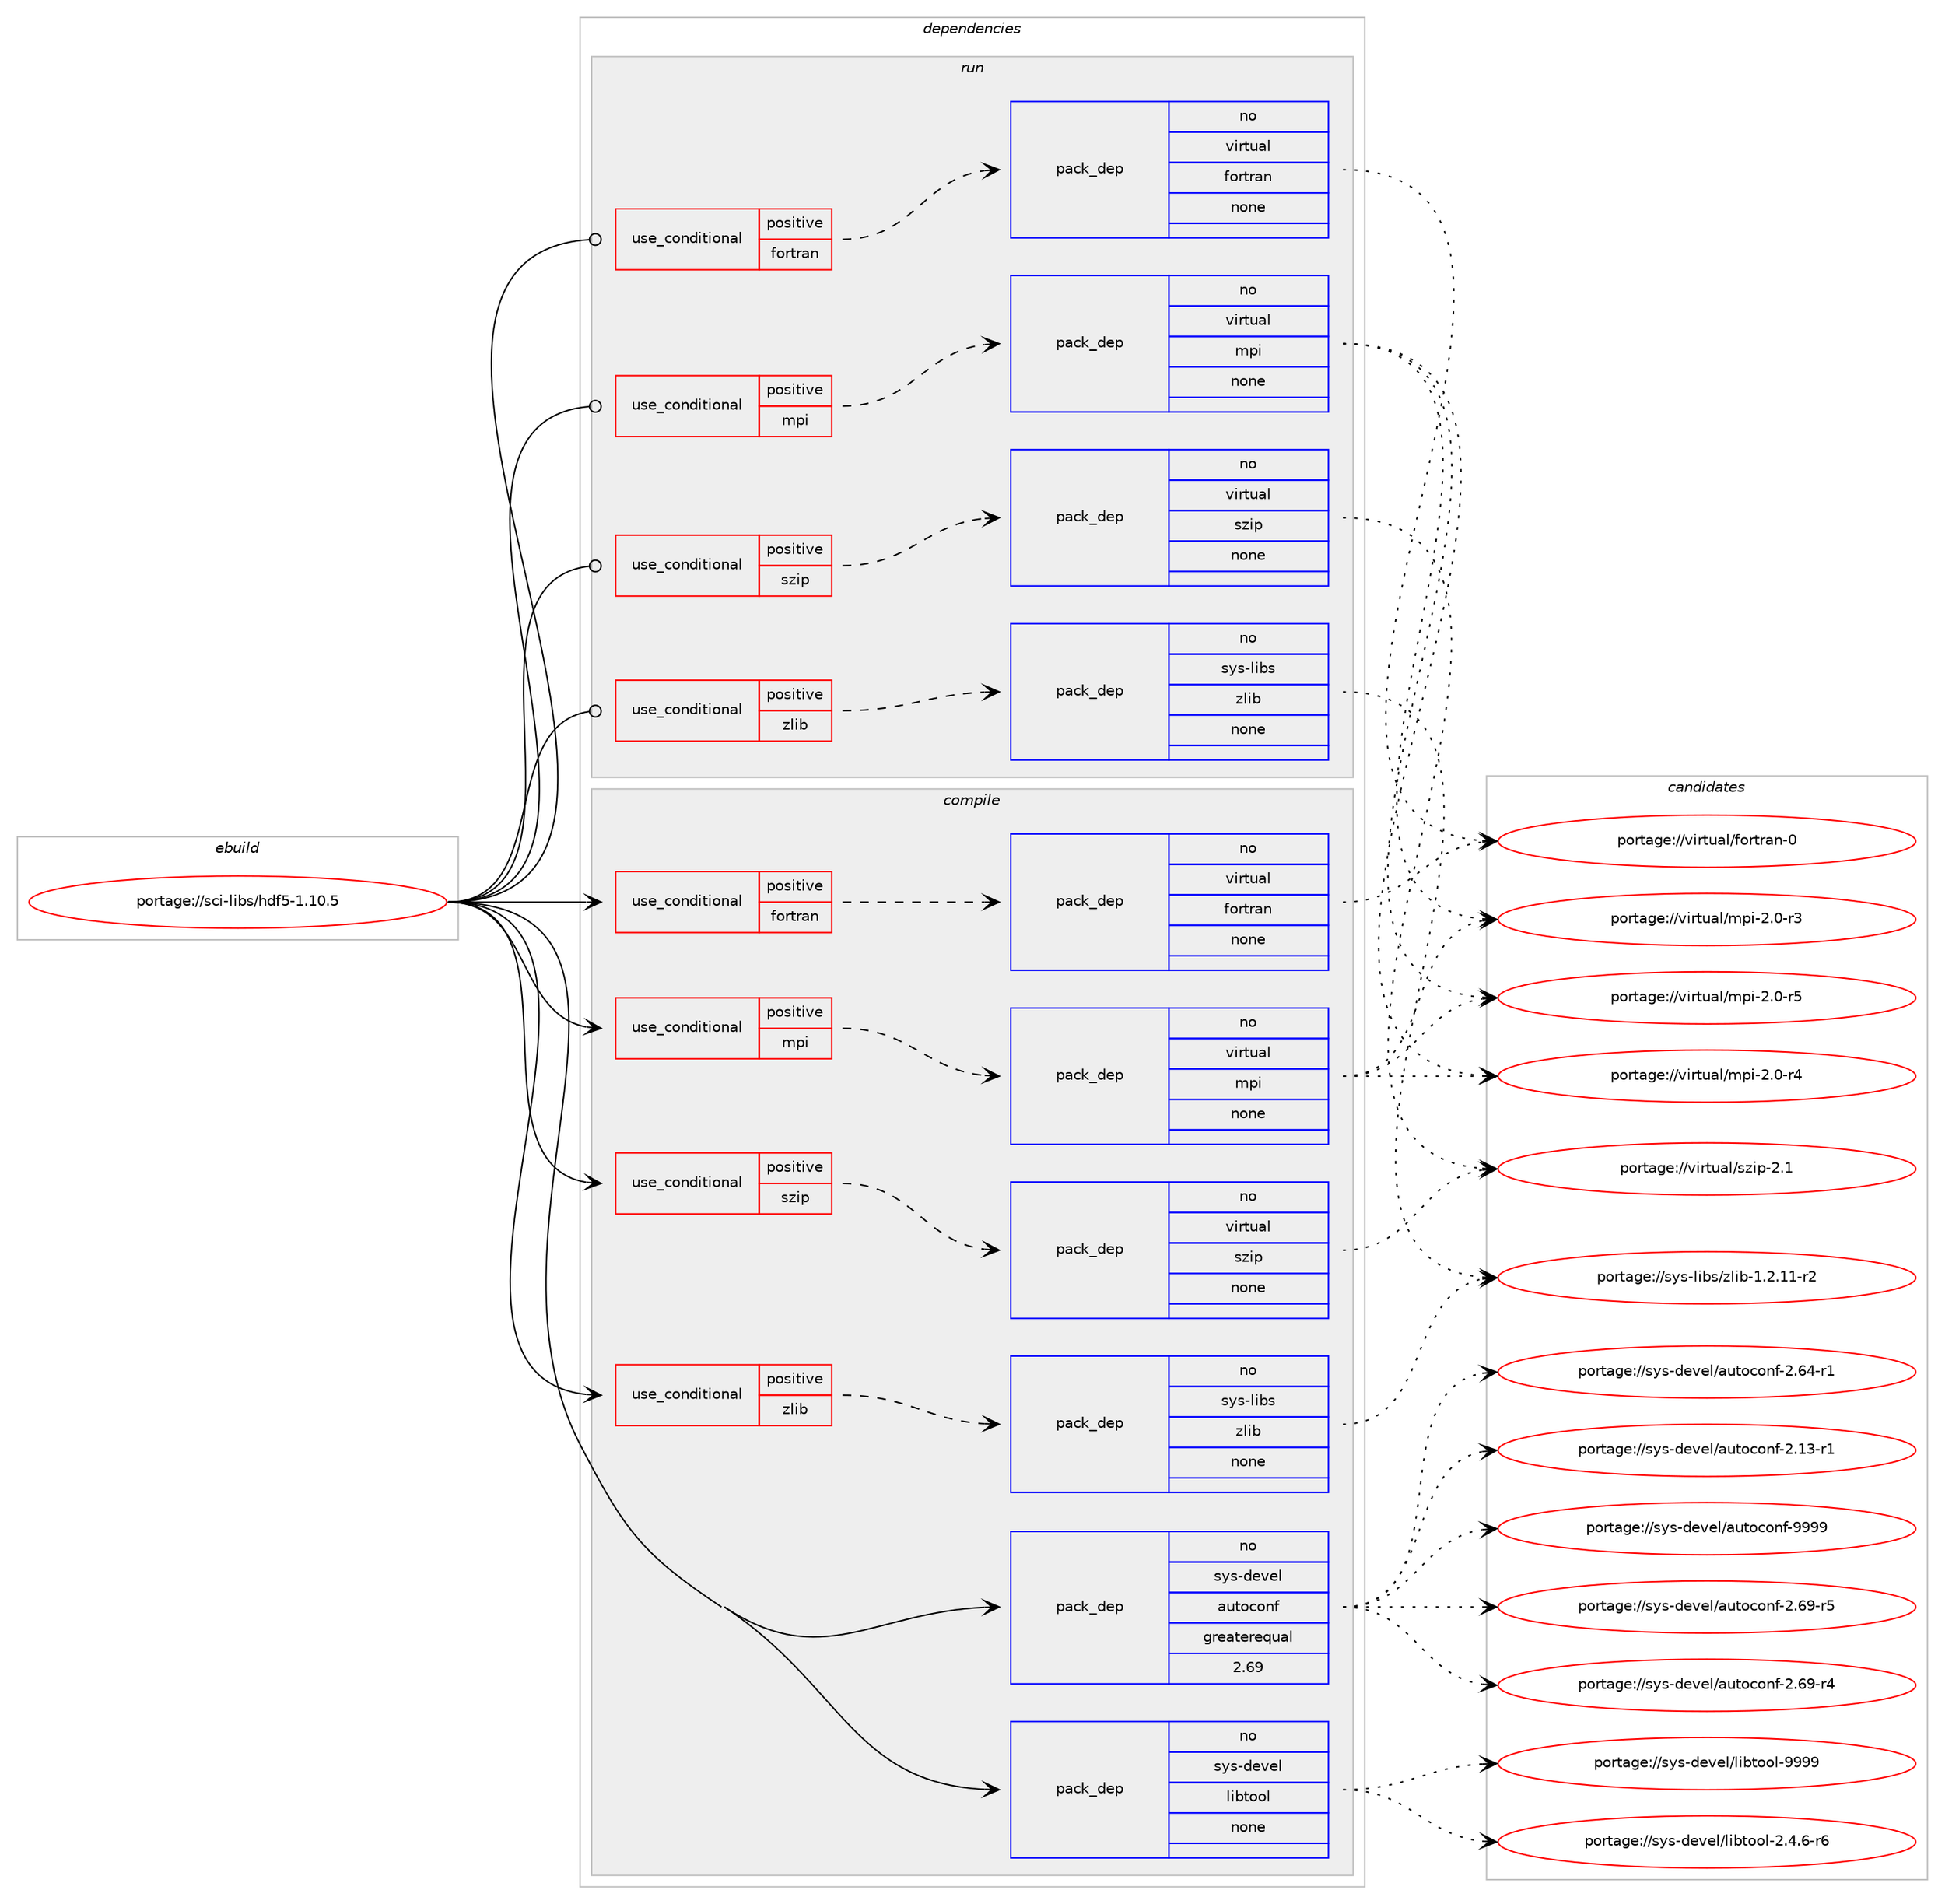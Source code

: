 digraph prolog {

# *************
# Graph options
# *************

newrank=true;
concentrate=true;
compound=true;
graph [rankdir=LR,fontname=Helvetica,fontsize=10,ranksep=1.5];#, ranksep=2.5, nodesep=0.2];
edge  [arrowhead=vee];
node  [fontname=Helvetica,fontsize=10];

# **********
# The ebuild
# **********

subgraph cluster_leftcol {
color=gray;
rank=same;
label=<<i>ebuild</i>>;
id [label="portage://sci-libs/hdf5-1.10.5", color=red, width=4, href="../sci-libs/hdf5-1.10.5.svg"];
}

# ****************
# The dependencies
# ****************

subgraph cluster_midcol {
color=gray;
label=<<i>dependencies</i>>;
subgraph cluster_compile {
fillcolor="#eeeeee";
style=filled;
label=<<i>compile</i>>;
subgraph cond11666 {
dependency55333 [label=<<TABLE BORDER="0" CELLBORDER="1" CELLSPACING="0" CELLPADDING="4"><TR><TD ROWSPAN="3" CELLPADDING="10">use_conditional</TD></TR><TR><TD>positive</TD></TR><TR><TD>fortran</TD></TR></TABLE>>, shape=none, color=red];
subgraph pack42480 {
dependency55334 [label=<<TABLE BORDER="0" CELLBORDER="1" CELLSPACING="0" CELLPADDING="4" WIDTH="220"><TR><TD ROWSPAN="6" CELLPADDING="30">pack_dep</TD></TR><TR><TD WIDTH="110">no</TD></TR><TR><TD>virtual</TD></TR><TR><TD>fortran</TD></TR><TR><TD>none</TD></TR><TR><TD></TD></TR></TABLE>>, shape=none, color=blue];
}
dependency55333:e -> dependency55334:w [weight=20,style="dashed",arrowhead="vee"];
}
id:e -> dependency55333:w [weight=20,style="solid",arrowhead="vee"];
subgraph cond11667 {
dependency55335 [label=<<TABLE BORDER="0" CELLBORDER="1" CELLSPACING="0" CELLPADDING="4"><TR><TD ROWSPAN="3" CELLPADDING="10">use_conditional</TD></TR><TR><TD>positive</TD></TR><TR><TD>mpi</TD></TR></TABLE>>, shape=none, color=red];
subgraph pack42481 {
dependency55336 [label=<<TABLE BORDER="0" CELLBORDER="1" CELLSPACING="0" CELLPADDING="4" WIDTH="220"><TR><TD ROWSPAN="6" CELLPADDING="30">pack_dep</TD></TR><TR><TD WIDTH="110">no</TD></TR><TR><TD>virtual</TD></TR><TR><TD>mpi</TD></TR><TR><TD>none</TD></TR><TR><TD></TD></TR></TABLE>>, shape=none, color=blue];
}
dependency55335:e -> dependency55336:w [weight=20,style="dashed",arrowhead="vee"];
}
id:e -> dependency55335:w [weight=20,style="solid",arrowhead="vee"];
subgraph cond11668 {
dependency55337 [label=<<TABLE BORDER="0" CELLBORDER="1" CELLSPACING="0" CELLPADDING="4"><TR><TD ROWSPAN="3" CELLPADDING="10">use_conditional</TD></TR><TR><TD>positive</TD></TR><TR><TD>szip</TD></TR></TABLE>>, shape=none, color=red];
subgraph pack42482 {
dependency55338 [label=<<TABLE BORDER="0" CELLBORDER="1" CELLSPACING="0" CELLPADDING="4" WIDTH="220"><TR><TD ROWSPAN="6" CELLPADDING="30">pack_dep</TD></TR><TR><TD WIDTH="110">no</TD></TR><TR><TD>virtual</TD></TR><TR><TD>szip</TD></TR><TR><TD>none</TD></TR><TR><TD></TD></TR></TABLE>>, shape=none, color=blue];
}
dependency55337:e -> dependency55338:w [weight=20,style="dashed",arrowhead="vee"];
}
id:e -> dependency55337:w [weight=20,style="solid",arrowhead="vee"];
subgraph cond11669 {
dependency55339 [label=<<TABLE BORDER="0" CELLBORDER="1" CELLSPACING="0" CELLPADDING="4"><TR><TD ROWSPAN="3" CELLPADDING="10">use_conditional</TD></TR><TR><TD>positive</TD></TR><TR><TD>zlib</TD></TR></TABLE>>, shape=none, color=red];
subgraph pack42483 {
dependency55340 [label=<<TABLE BORDER="0" CELLBORDER="1" CELLSPACING="0" CELLPADDING="4" WIDTH="220"><TR><TD ROWSPAN="6" CELLPADDING="30">pack_dep</TD></TR><TR><TD WIDTH="110">no</TD></TR><TR><TD>sys-libs</TD></TR><TR><TD>zlib</TD></TR><TR><TD>none</TD></TR><TR><TD></TD></TR></TABLE>>, shape=none, color=blue];
}
dependency55339:e -> dependency55340:w [weight=20,style="dashed",arrowhead="vee"];
}
id:e -> dependency55339:w [weight=20,style="solid",arrowhead="vee"];
subgraph pack42484 {
dependency55341 [label=<<TABLE BORDER="0" CELLBORDER="1" CELLSPACING="0" CELLPADDING="4" WIDTH="220"><TR><TD ROWSPAN="6" CELLPADDING="30">pack_dep</TD></TR><TR><TD WIDTH="110">no</TD></TR><TR><TD>sys-devel</TD></TR><TR><TD>autoconf</TD></TR><TR><TD>greaterequal</TD></TR><TR><TD>2.69</TD></TR></TABLE>>, shape=none, color=blue];
}
id:e -> dependency55341:w [weight=20,style="solid",arrowhead="vee"];
subgraph pack42485 {
dependency55342 [label=<<TABLE BORDER="0" CELLBORDER="1" CELLSPACING="0" CELLPADDING="4" WIDTH="220"><TR><TD ROWSPAN="6" CELLPADDING="30">pack_dep</TD></TR><TR><TD WIDTH="110">no</TD></TR><TR><TD>sys-devel</TD></TR><TR><TD>libtool</TD></TR><TR><TD>none</TD></TR><TR><TD></TD></TR></TABLE>>, shape=none, color=blue];
}
id:e -> dependency55342:w [weight=20,style="solid",arrowhead="vee"];
}
subgraph cluster_compileandrun {
fillcolor="#eeeeee";
style=filled;
label=<<i>compile and run</i>>;
}
subgraph cluster_run {
fillcolor="#eeeeee";
style=filled;
label=<<i>run</i>>;
subgraph cond11670 {
dependency55343 [label=<<TABLE BORDER="0" CELLBORDER="1" CELLSPACING="0" CELLPADDING="4"><TR><TD ROWSPAN="3" CELLPADDING="10">use_conditional</TD></TR><TR><TD>positive</TD></TR><TR><TD>fortran</TD></TR></TABLE>>, shape=none, color=red];
subgraph pack42486 {
dependency55344 [label=<<TABLE BORDER="0" CELLBORDER="1" CELLSPACING="0" CELLPADDING="4" WIDTH="220"><TR><TD ROWSPAN="6" CELLPADDING="30">pack_dep</TD></TR><TR><TD WIDTH="110">no</TD></TR><TR><TD>virtual</TD></TR><TR><TD>fortran</TD></TR><TR><TD>none</TD></TR><TR><TD></TD></TR></TABLE>>, shape=none, color=blue];
}
dependency55343:e -> dependency55344:w [weight=20,style="dashed",arrowhead="vee"];
}
id:e -> dependency55343:w [weight=20,style="solid",arrowhead="odot"];
subgraph cond11671 {
dependency55345 [label=<<TABLE BORDER="0" CELLBORDER="1" CELLSPACING="0" CELLPADDING="4"><TR><TD ROWSPAN="3" CELLPADDING="10">use_conditional</TD></TR><TR><TD>positive</TD></TR><TR><TD>mpi</TD></TR></TABLE>>, shape=none, color=red];
subgraph pack42487 {
dependency55346 [label=<<TABLE BORDER="0" CELLBORDER="1" CELLSPACING="0" CELLPADDING="4" WIDTH="220"><TR><TD ROWSPAN="6" CELLPADDING="30">pack_dep</TD></TR><TR><TD WIDTH="110">no</TD></TR><TR><TD>virtual</TD></TR><TR><TD>mpi</TD></TR><TR><TD>none</TD></TR><TR><TD></TD></TR></TABLE>>, shape=none, color=blue];
}
dependency55345:e -> dependency55346:w [weight=20,style="dashed",arrowhead="vee"];
}
id:e -> dependency55345:w [weight=20,style="solid",arrowhead="odot"];
subgraph cond11672 {
dependency55347 [label=<<TABLE BORDER="0" CELLBORDER="1" CELLSPACING="0" CELLPADDING="4"><TR><TD ROWSPAN="3" CELLPADDING="10">use_conditional</TD></TR><TR><TD>positive</TD></TR><TR><TD>szip</TD></TR></TABLE>>, shape=none, color=red];
subgraph pack42488 {
dependency55348 [label=<<TABLE BORDER="0" CELLBORDER="1" CELLSPACING="0" CELLPADDING="4" WIDTH="220"><TR><TD ROWSPAN="6" CELLPADDING="30">pack_dep</TD></TR><TR><TD WIDTH="110">no</TD></TR><TR><TD>virtual</TD></TR><TR><TD>szip</TD></TR><TR><TD>none</TD></TR><TR><TD></TD></TR></TABLE>>, shape=none, color=blue];
}
dependency55347:e -> dependency55348:w [weight=20,style="dashed",arrowhead="vee"];
}
id:e -> dependency55347:w [weight=20,style="solid",arrowhead="odot"];
subgraph cond11673 {
dependency55349 [label=<<TABLE BORDER="0" CELLBORDER="1" CELLSPACING="0" CELLPADDING="4"><TR><TD ROWSPAN="3" CELLPADDING="10">use_conditional</TD></TR><TR><TD>positive</TD></TR><TR><TD>zlib</TD></TR></TABLE>>, shape=none, color=red];
subgraph pack42489 {
dependency55350 [label=<<TABLE BORDER="0" CELLBORDER="1" CELLSPACING="0" CELLPADDING="4" WIDTH="220"><TR><TD ROWSPAN="6" CELLPADDING="30">pack_dep</TD></TR><TR><TD WIDTH="110">no</TD></TR><TR><TD>sys-libs</TD></TR><TR><TD>zlib</TD></TR><TR><TD>none</TD></TR><TR><TD></TD></TR></TABLE>>, shape=none, color=blue];
}
dependency55349:e -> dependency55350:w [weight=20,style="dashed",arrowhead="vee"];
}
id:e -> dependency55349:w [weight=20,style="solid",arrowhead="odot"];
}
}

# **************
# The candidates
# **************

subgraph cluster_choices {
rank=same;
color=gray;
label=<<i>candidates</i>>;

subgraph choice42480 {
color=black;
nodesep=1;
choice1181051141161179710847102111114116114971104548 [label="portage://virtual/fortran-0", color=red, width=4,href="../virtual/fortran-0.svg"];
dependency55334:e -> choice1181051141161179710847102111114116114971104548:w [style=dotted,weight="100"];
}
subgraph choice42481 {
color=black;
nodesep=1;
choice1181051141161179710847109112105455046484511453 [label="portage://virtual/mpi-2.0-r5", color=red, width=4,href="../virtual/mpi-2.0-r5.svg"];
choice1181051141161179710847109112105455046484511452 [label="portage://virtual/mpi-2.0-r4", color=red, width=4,href="../virtual/mpi-2.0-r4.svg"];
choice1181051141161179710847109112105455046484511451 [label="portage://virtual/mpi-2.0-r3", color=red, width=4,href="../virtual/mpi-2.0-r3.svg"];
dependency55336:e -> choice1181051141161179710847109112105455046484511453:w [style=dotted,weight="100"];
dependency55336:e -> choice1181051141161179710847109112105455046484511452:w [style=dotted,weight="100"];
dependency55336:e -> choice1181051141161179710847109112105455046484511451:w [style=dotted,weight="100"];
}
subgraph choice42482 {
color=black;
nodesep=1;
choice118105114116117971084711512210511245504649 [label="portage://virtual/szip-2.1", color=red, width=4,href="../virtual/szip-2.1.svg"];
dependency55338:e -> choice118105114116117971084711512210511245504649:w [style=dotted,weight="100"];
}
subgraph choice42483 {
color=black;
nodesep=1;
choice11512111545108105981154712210810598454946504649494511450 [label="portage://sys-libs/zlib-1.2.11-r2", color=red, width=4,href="../sys-libs/zlib-1.2.11-r2.svg"];
dependency55340:e -> choice11512111545108105981154712210810598454946504649494511450:w [style=dotted,weight="100"];
}
subgraph choice42484 {
color=black;
nodesep=1;
choice115121115451001011181011084797117116111991111101024557575757 [label="portage://sys-devel/autoconf-9999", color=red, width=4,href="../sys-devel/autoconf-9999.svg"];
choice1151211154510010111810110847971171161119911111010245504654574511453 [label="portage://sys-devel/autoconf-2.69-r5", color=red, width=4,href="../sys-devel/autoconf-2.69-r5.svg"];
choice1151211154510010111810110847971171161119911111010245504654574511452 [label="portage://sys-devel/autoconf-2.69-r4", color=red, width=4,href="../sys-devel/autoconf-2.69-r4.svg"];
choice1151211154510010111810110847971171161119911111010245504654524511449 [label="portage://sys-devel/autoconf-2.64-r1", color=red, width=4,href="../sys-devel/autoconf-2.64-r1.svg"];
choice1151211154510010111810110847971171161119911111010245504649514511449 [label="portage://sys-devel/autoconf-2.13-r1", color=red, width=4,href="../sys-devel/autoconf-2.13-r1.svg"];
dependency55341:e -> choice115121115451001011181011084797117116111991111101024557575757:w [style=dotted,weight="100"];
dependency55341:e -> choice1151211154510010111810110847971171161119911111010245504654574511453:w [style=dotted,weight="100"];
dependency55341:e -> choice1151211154510010111810110847971171161119911111010245504654574511452:w [style=dotted,weight="100"];
dependency55341:e -> choice1151211154510010111810110847971171161119911111010245504654524511449:w [style=dotted,weight="100"];
dependency55341:e -> choice1151211154510010111810110847971171161119911111010245504649514511449:w [style=dotted,weight="100"];
}
subgraph choice42485 {
color=black;
nodesep=1;
choice1151211154510010111810110847108105981161111111084557575757 [label="portage://sys-devel/libtool-9999", color=red, width=4,href="../sys-devel/libtool-9999.svg"];
choice1151211154510010111810110847108105981161111111084550465246544511454 [label="portage://sys-devel/libtool-2.4.6-r6", color=red, width=4,href="../sys-devel/libtool-2.4.6-r6.svg"];
dependency55342:e -> choice1151211154510010111810110847108105981161111111084557575757:w [style=dotted,weight="100"];
dependency55342:e -> choice1151211154510010111810110847108105981161111111084550465246544511454:w [style=dotted,weight="100"];
}
subgraph choice42486 {
color=black;
nodesep=1;
choice1181051141161179710847102111114116114971104548 [label="portage://virtual/fortran-0", color=red, width=4,href="../virtual/fortran-0.svg"];
dependency55344:e -> choice1181051141161179710847102111114116114971104548:w [style=dotted,weight="100"];
}
subgraph choice42487 {
color=black;
nodesep=1;
choice1181051141161179710847109112105455046484511453 [label="portage://virtual/mpi-2.0-r5", color=red, width=4,href="../virtual/mpi-2.0-r5.svg"];
choice1181051141161179710847109112105455046484511452 [label="portage://virtual/mpi-2.0-r4", color=red, width=4,href="../virtual/mpi-2.0-r4.svg"];
choice1181051141161179710847109112105455046484511451 [label="portage://virtual/mpi-2.0-r3", color=red, width=4,href="../virtual/mpi-2.0-r3.svg"];
dependency55346:e -> choice1181051141161179710847109112105455046484511453:w [style=dotted,weight="100"];
dependency55346:e -> choice1181051141161179710847109112105455046484511452:w [style=dotted,weight="100"];
dependency55346:e -> choice1181051141161179710847109112105455046484511451:w [style=dotted,weight="100"];
}
subgraph choice42488 {
color=black;
nodesep=1;
choice118105114116117971084711512210511245504649 [label="portage://virtual/szip-2.1", color=red, width=4,href="../virtual/szip-2.1.svg"];
dependency55348:e -> choice118105114116117971084711512210511245504649:w [style=dotted,weight="100"];
}
subgraph choice42489 {
color=black;
nodesep=1;
choice11512111545108105981154712210810598454946504649494511450 [label="portage://sys-libs/zlib-1.2.11-r2", color=red, width=4,href="../sys-libs/zlib-1.2.11-r2.svg"];
dependency55350:e -> choice11512111545108105981154712210810598454946504649494511450:w [style=dotted,weight="100"];
}
}

}

